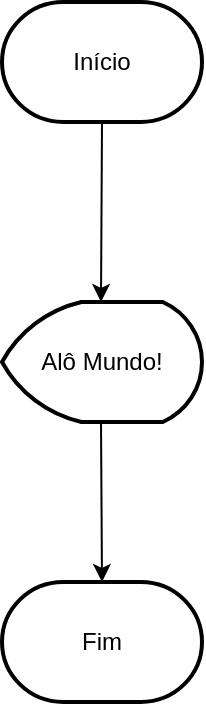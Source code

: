 <mxfile version="28.1.2">
  <diagram name="Página-1" id="qS-ylBz9SSiYA_aGjv_3">
    <mxGraphModel dx="786" dy="684" grid="1" gridSize="10" guides="1" tooltips="1" connect="1" arrows="1" fold="1" page="1" pageScale="1" pageWidth="827" pageHeight="1169" math="0" shadow="0">
      <root>
        <mxCell id="0" />
        <mxCell id="1" parent="0" />
        <mxCell id="n6YcpLarOEklr6ScA9_2-2" value="Início" style="strokeWidth=2;html=1;shape=mxgraph.flowchart.terminator;whiteSpace=wrap;" parent="1" vertex="1">
          <mxGeometry x="70" y="20" width="100" height="60" as="geometry" />
        </mxCell>
        <mxCell id="n6YcpLarOEklr6ScA9_2-5" value="" style="endArrow=classic;html=1;rounded=0;exitX=0.5;exitY=1;exitDx=0;exitDy=0;exitPerimeter=0;" parent="1" source="n6YcpLarOEklr6ScA9_2-2" edge="1">
          <mxGeometry width="50" height="50" relative="1" as="geometry">
            <mxPoint x="119.5" y="90" as="sourcePoint" />
            <mxPoint x="119.5" y="170" as="targetPoint" />
          </mxGeometry>
        </mxCell>
        <mxCell id="n6YcpLarOEklr6ScA9_2-6" value="Alô Mundo!" style="strokeWidth=2;html=1;shape=mxgraph.flowchart.display;whiteSpace=wrap;" parent="1" vertex="1">
          <mxGeometry x="70" y="170" width="100" height="60" as="geometry" />
        </mxCell>
        <mxCell id="n6YcpLarOEklr6ScA9_2-7" value="Fim" style="strokeWidth=2;html=1;shape=mxgraph.flowchart.terminator;whiteSpace=wrap;" parent="1" vertex="1">
          <mxGeometry x="70" y="310" width="100" height="60" as="geometry" />
        </mxCell>
        <mxCell id="n6YcpLarOEklr6ScA9_2-8" value="" style="endArrow=classic;html=1;rounded=0;entryX=0.5;entryY=0;entryDx=0;entryDy=0;entryPerimeter=0;" parent="1" target="n6YcpLarOEklr6ScA9_2-7" edge="1">
          <mxGeometry width="50" height="50" relative="1" as="geometry">
            <mxPoint x="119.5" y="230" as="sourcePoint" />
            <mxPoint x="119.5" y="300" as="targetPoint" />
          </mxGeometry>
        </mxCell>
      </root>
    </mxGraphModel>
  </diagram>
</mxfile>
